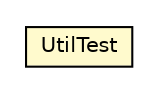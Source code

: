 #!/usr/local/bin/dot
#
# Class diagram 
# Generated by UMLGraph version R5_6-24-gf6e263 (http://www.umlgraph.org/)
#

digraph G {
	edge [fontname="Helvetica",fontsize=10,labelfontname="Helvetica",labelfontsize=10];
	node [fontname="Helvetica",fontsize=10,shape=plaintext];
	nodesep=0.25;
	ranksep=0.5;
	// com.github.davidmoten.rx2.aws.UtilTest
	c30 [label=<<table title="com.github.davidmoten.rx2.aws.UtilTest" border="0" cellborder="1" cellspacing="0" cellpadding="2" port="p" bgcolor="lemonChiffon" href="./UtilTest.html">
		<tr><td><table border="0" cellspacing="0" cellpadding="1">
<tr><td align="center" balign="center"> UtilTest </td></tr>
		</table></td></tr>
		</table>>, URL="./UtilTest.html", fontname="Helvetica", fontcolor="black", fontsize=10.0];
}

